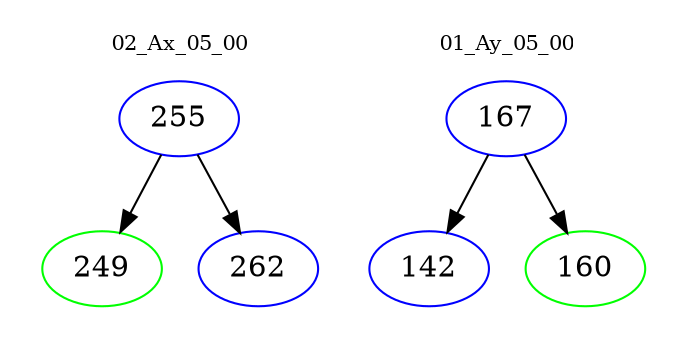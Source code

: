 digraph{
subgraph cluster_0 {
color = white
label = "02_Ax_05_00";
fontsize=10;
T0_255 [label="255", color="blue"]
T0_255 -> T0_249 [color="black"]
T0_249 [label="249", color="green"]
T0_255 -> T0_262 [color="black"]
T0_262 [label="262", color="blue"]
}
subgraph cluster_1 {
color = white
label = "01_Ay_05_00";
fontsize=10;
T1_167 [label="167", color="blue"]
T1_167 -> T1_142 [color="black"]
T1_142 [label="142", color="blue"]
T1_167 -> T1_160 [color="black"]
T1_160 [label="160", color="green"]
}
}
